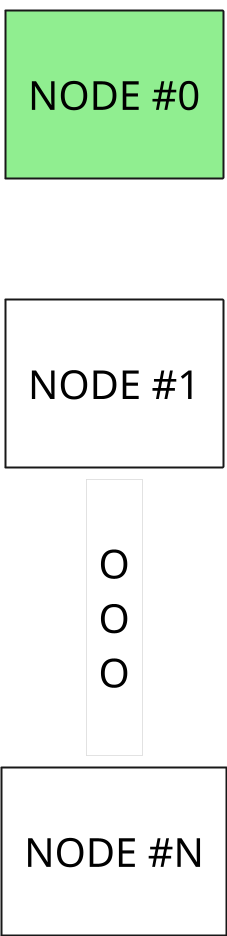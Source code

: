 @startuml
scale 1/5

skinparam Component {
    Style rectangle
    FontSize 200
    BorderThickness 10
    BackgroundColor transparent
}

skinparam Rectangle {
    FontSize 200
    BorderThickness 10
    BackgroundColor transparent
    BorderThickness 0
}

component "\n  NODE #0  \n" as n0 #LightGreen
component "\n  NODE #1  \n" as n1
component "\n  NODE #N  \n" as nn
rectangle "\n O\n O \n O \n" as omit

n0-down[hidden]----------n1
n1-down[hidden]-omit
omit-down[hidden]-nn

@enduml